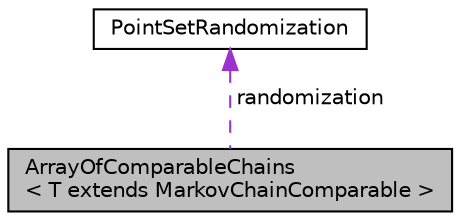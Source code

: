 digraph "ArrayOfComparableChains&lt; T extends MarkovChainComparable &gt;"
{
 // INTERACTIVE_SVG=YES
  bgcolor="transparent";
  edge [fontname="Helvetica",fontsize="10",labelfontname="Helvetica",labelfontsize="10"];
  node [fontname="Helvetica",fontsize="10",shape=record];
  Node2 [label="ArrayOfComparableChains\l\< T extends MarkovChainComparable \>",height=0.2,width=0.4,color="black", fillcolor="grey75", style="filled", fontcolor="black"];
  Node3 -> Node2 [dir="back",color="darkorchid3",fontsize="10",style="dashed",label=" randomization" ,fontname="Helvetica"];
  Node3 [label="PointSetRandomization",height=0.2,width=0.4,color="black",URL="$d7/d98/interfaceumontreal_1_1ssj_1_1hups_1_1PointSetRandomization.html",tooltip="This interface is for a randomization that can be used to randomize a umontreal.ssj.hups.PointSet. "];
}

